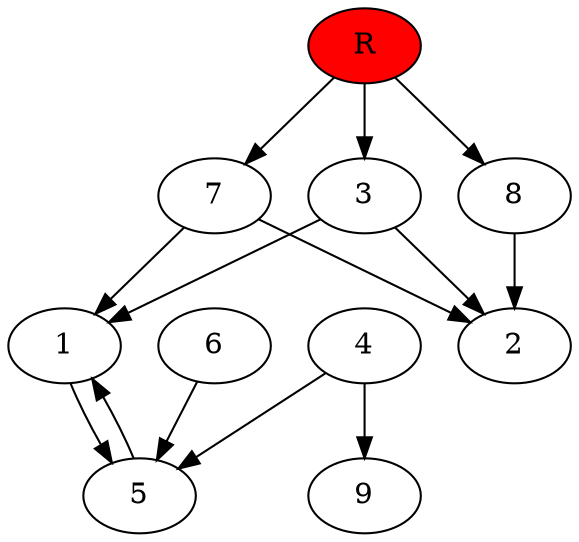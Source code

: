 digraph prb17844 {
	1
	2
	3
	4
	5
	6
	7
	8
	R [fillcolor="#ff0000" style=filled]
	1 -> 5
	3 -> 1
	3 -> 2
	4 -> 5
	4 -> 9
	5 -> 1
	6 -> 5
	7 -> 1
	7 -> 2
	8 -> 2
	R -> 3
	R -> 7
	R -> 8
}
